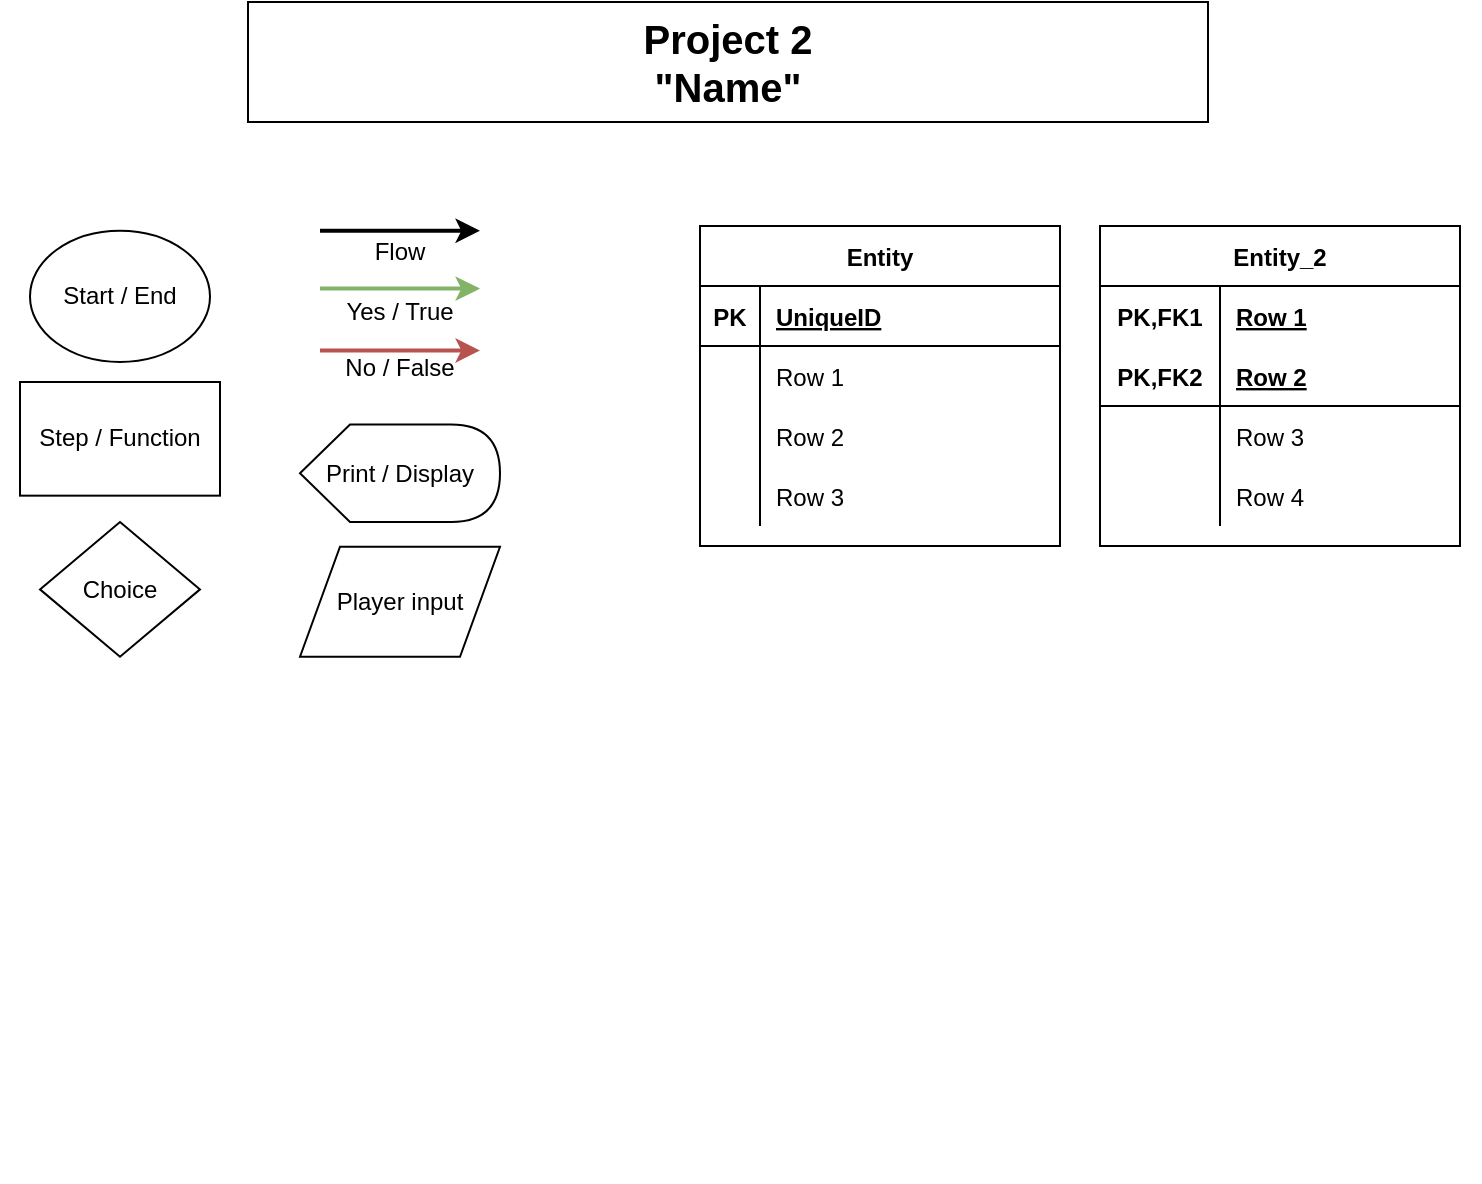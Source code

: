 <mxfile version="13.6.2" type="device" pages="2"><diagram id="J9-rcBfEQGX09gcnp4mj" name="Login"><mxGraphModel dx="1264" dy="627" grid="1" gridSize="10" guides="1" tooltips="1" connect="1" arrows="1" fold="1" page="1" pageScale="1" pageWidth="827" pageHeight="1169" math="0" shadow="0"><root><mxCell id="0"/><mxCell id="1" parent="0"/><mxCell id="VCnG5QMiHwZn5JotL2Vl-1" value="" style="group" parent="1" vertex="1" connectable="0"><mxGeometry x="50" y="80" width="740" height="520" as="geometry"/></mxCell><mxCell id="VCnG5QMiHwZn5JotL2Vl-4" value="Start / End" style="ellipse;whiteSpace=wrap;html=1;" parent="VCnG5QMiHwZn5JotL2Vl-1" vertex="1"><mxGeometry x="15" y="44.4" width="90" height="65.6" as="geometry"/></mxCell><mxCell id="VCnG5QMiHwZn5JotL2Vl-5" value="Step / Function" style="rounded=0;whiteSpace=wrap;html=1;" parent="VCnG5QMiHwZn5JotL2Vl-1" vertex="1"><mxGeometry x="10" y="120.0" width="100" height="56.83" as="geometry"/></mxCell><mxCell id="VCnG5QMiHwZn5JotL2Vl-6" value="Choice" style="rhombus;whiteSpace=wrap;html=1;" parent="VCnG5QMiHwZn5JotL2Vl-1" vertex="1"><mxGeometry x="20" y="190.003" width="80" height="67.378" as="geometry"/></mxCell><mxCell id="VCnG5QMiHwZn5JotL2Vl-7" value="" style="endArrow=classic;html=1;strokeWidth=2;" parent="VCnG5QMiHwZn5JotL2Vl-1" edge="1"><mxGeometry width="50" height="50" relative="1" as="geometry"><mxPoint x="160" y="44.398" as="sourcePoint"/><mxPoint x="240" y="44.398" as="targetPoint"/></mxGeometry></mxCell><mxCell id="VCnG5QMiHwZn5JotL2Vl-8" value="" style="endArrow=classic;html=1;strokeWidth=2;fillColor=#d5e8d4;strokeColor=#82b366;" parent="VCnG5QMiHwZn5JotL2Vl-1" edge="1"><mxGeometry width="50" height="50" relative="1" as="geometry"><mxPoint x="160" y="73.3" as="sourcePoint"/><mxPoint x="240" y="73.3" as="targetPoint"/></mxGeometry></mxCell><mxCell id="VCnG5QMiHwZn5JotL2Vl-9" value="" style="endArrow=classic;html=1;strokeWidth=2;fillColor=#f8cecc;strokeColor=#b85450;" parent="VCnG5QMiHwZn5JotL2Vl-1" edge="1"><mxGeometry width="50" height="50" relative="1" as="geometry"><mxPoint x="160" y="104.203" as="sourcePoint"/><mxPoint x="240" y="104.203" as="targetPoint"/></mxGeometry></mxCell><mxCell id="VCnG5QMiHwZn5JotL2Vl-10" value="Flow" style="text;html=1;strokeColor=none;fillColor=none;align=center;verticalAlign=middle;whiteSpace=wrap;rounded=0;" parent="VCnG5QMiHwZn5JotL2Vl-1" vertex="1"><mxGeometry x="160" y="46.41" width="80" height="16.95" as="geometry"/></mxCell><mxCell id="VCnG5QMiHwZn5JotL2Vl-11" value="Yes / True" style="text;html=1;strokeColor=none;fillColor=none;align=center;verticalAlign=middle;whiteSpace=wrap;rounded=0;" parent="VCnG5QMiHwZn5JotL2Vl-1" vertex="1"><mxGeometry x="160" y="73.41" width="80" height="23.84" as="geometry"/></mxCell><mxCell id="VCnG5QMiHwZn5JotL2Vl-12" value="No / False" style="text;html=1;strokeColor=none;fillColor=none;align=center;verticalAlign=middle;whiteSpace=wrap;rounded=0;" parent="VCnG5QMiHwZn5JotL2Vl-1" vertex="1"><mxGeometry x="160" y="104.41" width="80" height="17.74" as="geometry"/></mxCell><mxCell id="VCnG5QMiHwZn5JotL2Vl-14" value="Print / Display" style="shape=display;whiteSpace=wrap;html=1;strokeColor=#000000;" parent="VCnG5QMiHwZn5JotL2Vl-1" vertex="1"><mxGeometry x="150" y="141.22" width="100" height="48.78" as="geometry"/></mxCell><mxCell id="VCnG5QMiHwZn5JotL2Vl-15" value="Player input" style="shape=parallelogram;perimeter=parallelogramPerimeter;whiteSpace=wrap;html=1;strokeColor=#000000;" parent="VCnG5QMiHwZn5JotL2Vl-1" vertex="1"><mxGeometry x="150" y="202.38" width="100" height="55" as="geometry"/></mxCell><mxCell id="YUYwh50hMnzE2U0lZQsD-1" value="Entity" style="shape=table;startSize=30;container=1;collapsible=1;childLayout=tableLayout;fixedRows=1;rowLines=0;fontStyle=1;align=center;resizeLast=1;shadow=0;" vertex="1" parent="VCnG5QMiHwZn5JotL2Vl-1"><mxGeometry x="350" y="42" width="180" height="160" as="geometry"/></mxCell><mxCell id="YUYwh50hMnzE2U0lZQsD-2" value="" style="shape=partialRectangle;collapsible=0;dropTarget=0;pointerEvents=0;fillColor=none;top=0;left=0;bottom=1;right=0;points=[[0,0.5],[1,0.5]];portConstraint=eastwest;" vertex="1" parent="YUYwh50hMnzE2U0lZQsD-1"><mxGeometry y="30" width="180" height="30" as="geometry"/></mxCell><mxCell id="YUYwh50hMnzE2U0lZQsD-3" value="PK" style="shape=partialRectangle;connectable=0;fillColor=none;top=0;left=0;bottom=0;right=0;fontStyle=1;overflow=hidden;" vertex="1" parent="YUYwh50hMnzE2U0lZQsD-2"><mxGeometry width="30" height="30" as="geometry"/></mxCell><mxCell id="YUYwh50hMnzE2U0lZQsD-4" value="UniqueID" style="shape=partialRectangle;connectable=0;fillColor=none;top=0;left=0;bottom=0;right=0;align=left;spacingLeft=6;fontStyle=5;overflow=hidden;" vertex="1" parent="YUYwh50hMnzE2U0lZQsD-2"><mxGeometry x="30" width="150" height="30" as="geometry"/></mxCell><mxCell id="YUYwh50hMnzE2U0lZQsD-5" value="" style="shape=partialRectangle;collapsible=0;dropTarget=0;pointerEvents=0;fillColor=none;top=0;left=0;bottom=0;right=0;points=[[0,0.5],[1,0.5]];portConstraint=eastwest;" vertex="1" parent="YUYwh50hMnzE2U0lZQsD-1"><mxGeometry y="60" width="180" height="30" as="geometry"/></mxCell><mxCell id="YUYwh50hMnzE2U0lZQsD-6" value="" style="shape=partialRectangle;connectable=0;fillColor=none;top=0;left=0;bottom=0;right=0;editable=1;overflow=hidden;" vertex="1" parent="YUYwh50hMnzE2U0lZQsD-5"><mxGeometry width="30" height="30" as="geometry"/></mxCell><mxCell id="YUYwh50hMnzE2U0lZQsD-7" value="Row 1" style="shape=partialRectangle;connectable=0;fillColor=none;top=0;left=0;bottom=0;right=0;align=left;spacingLeft=6;overflow=hidden;" vertex="1" parent="YUYwh50hMnzE2U0lZQsD-5"><mxGeometry x="30" width="150" height="30" as="geometry"/></mxCell><mxCell id="YUYwh50hMnzE2U0lZQsD-8" value="" style="shape=partialRectangle;collapsible=0;dropTarget=0;pointerEvents=0;fillColor=none;top=0;left=0;bottom=0;right=0;points=[[0,0.5],[1,0.5]];portConstraint=eastwest;" vertex="1" parent="YUYwh50hMnzE2U0lZQsD-1"><mxGeometry y="90" width="180" height="30" as="geometry"/></mxCell><mxCell id="YUYwh50hMnzE2U0lZQsD-9" value="" style="shape=partialRectangle;connectable=0;fillColor=none;top=0;left=0;bottom=0;right=0;editable=1;overflow=hidden;" vertex="1" parent="YUYwh50hMnzE2U0lZQsD-8"><mxGeometry width="30" height="30" as="geometry"/></mxCell><mxCell id="YUYwh50hMnzE2U0lZQsD-10" value="Row 2" style="shape=partialRectangle;connectable=0;fillColor=none;top=0;left=0;bottom=0;right=0;align=left;spacingLeft=6;overflow=hidden;" vertex="1" parent="YUYwh50hMnzE2U0lZQsD-8"><mxGeometry x="30" width="150" height="30" as="geometry"/></mxCell><mxCell id="YUYwh50hMnzE2U0lZQsD-11" value="" style="shape=partialRectangle;collapsible=0;dropTarget=0;pointerEvents=0;fillColor=none;top=0;left=0;bottom=0;right=0;points=[[0,0.5],[1,0.5]];portConstraint=eastwest;" vertex="1" parent="YUYwh50hMnzE2U0lZQsD-1"><mxGeometry y="120" width="180" height="30" as="geometry"/></mxCell><mxCell id="YUYwh50hMnzE2U0lZQsD-12" value="" style="shape=partialRectangle;connectable=0;fillColor=none;top=0;left=0;bottom=0;right=0;editable=1;overflow=hidden;" vertex="1" parent="YUYwh50hMnzE2U0lZQsD-11"><mxGeometry width="30" height="30" as="geometry"/></mxCell><mxCell id="YUYwh50hMnzE2U0lZQsD-13" value="Row 3" style="shape=partialRectangle;connectable=0;fillColor=none;top=0;left=0;bottom=0;right=0;align=left;spacingLeft=6;overflow=hidden;" vertex="1" parent="YUYwh50hMnzE2U0lZQsD-11"><mxGeometry x="30" width="150" height="30" as="geometry"/></mxCell><mxCell id="YUYwh50hMnzE2U0lZQsD-14" value="Entity_2" style="shape=table;startSize=30;container=1;collapsible=1;childLayout=tableLayout;fixedRows=1;rowLines=0;fontStyle=1;align=center;resizeLast=1;shadow=0;" vertex="1" parent="VCnG5QMiHwZn5JotL2Vl-1"><mxGeometry x="550" y="42" width="180" height="160" as="geometry"/></mxCell><mxCell id="YUYwh50hMnzE2U0lZQsD-15" value="" style="shape=partialRectangle;collapsible=0;dropTarget=0;pointerEvents=0;fillColor=none;top=0;left=0;bottom=0;right=0;points=[[0,0.5],[1,0.5]];portConstraint=eastwest;" vertex="1" parent="YUYwh50hMnzE2U0lZQsD-14"><mxGeometry y="30" width="180" height="30" as="geometry"/></mxCell><mxCell id="YUYwh50hMnzE2U0lZQsD-16" value="PK,FK1" style="shape=partialRectangle;connectable=0;fillColor=none;top=0;left=0;bottom=0;right=0;fontStyle=1;overflow=hidden;" vertex="1" parent="YUYwh50hMnzE2U0lZQsD-15"><mxGeometry width="60" height="30" as="geometry"/></mxCell><mxCell id="YUYwh50hMnzE2U0lZQsD-17" value="Row 1" style="shape=partialRectangle;connectable=0;fillColor=none;top=0;left=0;bottom=0;right=0;align=left;spacingLeft=6;fontStyle=5;overflow=hidden;" vertex="1" parent="YUYwh50hMnzE2U0lZQsD-15"><mxGeometry x="60" width="120" height="30" as="geometry"/></mxCell><mxCell id="YUYwh50hMnzE2U0lZQsD-18" value="" style="shape=partialRectangle;collapsible=0;dropTarget=0;pointerEvents=0;fillColor=none;top=0;left=0;bottom=1;right=0;points=[[0,0.5],[1,0.5]];portConstraint=eastwest;" vertex="1" parent="YUYwh50hMnzE2U0lZQsD-14"><mxGeometry y="60" width="180" height="30" as="geometry"/></mxCell><mxCell id="YUYwh50hMnzE2U0lZQsD-19" value="PK,FK2" style="shape=partialRectangle;connectable=0;fillColor=none;top=0;left=0;bottom=0;right=0;fontStyle=1;overflow=hidden;" vertex="1" parent="YUYwh50hMnzE2U0lZQsD-18"><mxGeometry width="60" height="30" as="geometry"/></mxCell><mxCell id="YUYwh50hMnzE2U0lZQsD-20" value="Row 2" style="shape=partialRectangle;connectable=0;fillColor=none;top=0;left=0;bottom=0;right=0;align=left;spacingLeft=6;fontStyle=5;overflow=hidden;" vertex="1" parent="YUYwh50hMnzE2U0lZQsD-18"><mxGeometry x="60" width="120" height="30" as="geometry"/></mxCell><mxCell id="YUYwh50hMnzE2U0lZQsD-21" value="" style="shape=partialRectangle;collapsible=0;dropTarget=0;pointerEvents=0;fillColor=none;top=0;left=0;bottom=0;right=0;points=[[0,0.5],[1,0.5]];portConstraint=eastwest;" vertex="1" parent="YUYwh50hMnzE2U0lZQsD-14"><mxGeometry y="90" width="180" height="30" as="geometry"/></mxCell><mxCell id="YUYwh50hMnzE2U0lZQsD-22" value="" style="shape=partialRectangle;connectable=0;fillColor=none;top=0;left=0;bottom=0;right=0;editable=1;overflow=hidden;" vertex="1" parent="YUYwh50hMnzE2U0lZQsD-21"><mxGeometry width="60" height="30" as="geometry"/></mxCell><mxCell id="YUYwh50hMnzE2U0lZQsD-23" value="Row 3" style="shape=partialRectangle;connectable=0;fillColor=none;top=0;left=0;bottom=0;right=0;align=left;spacingLeft=6;overflow=hidden;" vertex="1" parent="YUYwh50hMnzE2U0lZQsD-21"><mxGeometry x="60" width="120" height="30" as="geometry"/></mxCell><mxCell id="YUYwh50hMnzE2U0lZQsD-24" value="" style="shape=partialRectangle;collapsible=0;dropTarget=0;pointerEvents=0;fillColor=none;top=0;left=0;bottom=0;right=0;points=[[0,0.5],[1,0.5]];portConstraint=eastwest;" vertex="1" parent="YUYwh50hMnzE2U0lZQsD-14"><mxGeometry y="120" width="180" height="30" as="geometry"/></mxCell><mxCell id="YUYwh50hMnzE2U0lZQsD-25" value="" style="shape=partialRectangle;connectable=0;fillColor=none;top=0;left=0;bottom=0;right=0;editable=1;overflow=hidden;" vertex="1" parent="YUYwh50hMnzE2U0lZQsD-24"><mxGeometry width="60" height="30" as="geometry"/></mxCell><mxCell id="YUYwh50hMnzE2U0lZQsD-26" value="Row 4" style="shape=partialRectangle;connectable=0;fillColor=none;top=0;left=0;bottom=0;right=0;align=left;spacingLeft=6;overflow=hidden;" vertex="1" parent="YUYwh50hMnzE2U0lZQsD-24"><mxGeometry x="60" width="120" height="30" as="geometry"/></mxCell><mxCell id="VCnG5QMiHwZn5JotL2Vl-16" value="&lt;b style=&quot;font-size: 20px&quot;&gt;Project 2&lt;br&gt;&quot;Name&quot;&lt;br&gt;&lt;/b&gt;" style="rounded=0;whiteSpace=wrap;html=1;" parent="1" vertex="1"><mxGeometry x="174" y="10" width="480" height="60" as="geometry"/></mxCell></root></mxGraphModel></diagram><diagram id="lSAOQ2Bn5s6fEelXwmq6" name="Database"><mxGraphModel dx="1278" dy="641" grid="1" gridSize="10" guides="1" tooltips="1" connect="1" arrows="1" fold="1" page="1" pageScale="1" pageWidth="827" pageHeight="1169" math="0" shadow="0"><root><mxCell id="LmH7vjZOrNRtvjRKLYnd-0"/><mxCell id="LmH7vjZOrNRtvjRKLYnd-1" parent="LmH7vjZOrNRtvjRKLYnd-0"/><mxCell id="Ud4TdO5jimc6rSTcdH_G-0" value="&lt;b style=&quot;font-size: 20px&quot;&gt;Database&lt;br&gt;&lt;/b&gt;" style="rounded=0;whiteSpace=wrap;html=1;" vertex="1" parent="LmH7vjZOrNRtvjRKLYnd-1"><mxGeometry x="600" y="10" width="480" height="60" as="geometry"/></mxCell><mxCell id="Ud4TdO5jimc6rSTcdH_G-14" value="user" style="shape=table;startSize=30;container=1;collapsible=1;childLayout=tableLayout;fixedRows=1;rowLines=0;fontStyle=1;align=center;resizeLast=1;shadow=0;fillColor=#dae8fc;strokeColor=#6c8ebf;" vertex="1" parent="LmH7vjZOrNRtvjRKLYnd-1"><mxGeometry x="740" y="120" width="180" height="190" as="geometry"/></mxCell><mxCell id="Ud4TdO5jimc6rSTcdH_G-15" value="" style="shape=partialRectangle;collapsible=0;dropTarget=0;pointerEvents=0;fillColor=none;top=0;left=0;bottom=0;right=0;points=[[0,0.5],[1,0.5]];portConstraint=eastwest;shadow=0;" vertex="1" parent="Ud4TdO5jimc6rSTcdH_G-14"><mxGeometry y="30" width="180" height="30" as="geometry"/></mxCell><mxCell id="Ud4TdO5jimc6rSTcdH_G-16" value="PK" style="shape=partialRectangle;connectable=0;fillColor=none;top=0;left=0;bottom=0;right=0;fontStyle=1;overflow=hidden;shadow=0;" vertex="1" parent="Ud4TdO5jimc6rSTcdH_G-15"><mxGeometry width="60" height="30" as="geometry"/></mxCell><mxCell id="Ud4TdO5jimc6rSTcdH_G-17" value="user_id" style="shape=partialRectangle;connectable=0;fillColor=none;top=0;left=0;bottom=0;right=0;align=left;spacingLeft=6;fontStyle=5;overflow=hidden;shadow=0;" vertex="1" parent="Ud4TdO5jimc6rSTcdH_G-15"><mxGeometry x="60" width="120" height="30" as="geometry"/></mxCell><mxCell id="Ud4TdO5jimc6rSTcdH_G-18" value="" style="shape=partialRectangle;collapsible=0;dropTarget=0;pointerEvents=0;fillColor=none;top=0;left=0;bottom=1;right=0;points=[[0,0.5],[1,0.5]];portConstraint=eastwest;shadow=0;" vertex="1" parent="Ud4TdO5jimc6rSTcdH_G-14"><mxGeometry y="60" width="180" height="30" as="geometry"/></mxCell><mxCell id="Ud4TdO5jimc6rSTcdH_G-19" value="FK1" style="shape=partialRectangle;connectable=0;fillColor=#f8cecc;top=0;left=0;bottom=0;right=0;fontStyle=1;overflow=hidden;strokeColor=#b85450;shadow=0;" vertex="1" parent="Ud4TdO5jimc6rSTcdH_G-18"><mxGeometry width="60" height="30" as="geometry"/></mxCell><mxCell id="Ud4TdO5jimc6rSTcdH_G-20" value="fk_login_id" style="shape=partialRectangle;connectable=0;fillColor=#f8cecc;top=0;left=0;bottom=0;right=0;align=left;spacingLeft=6;fontStyle=5;overflow=hidden;strokeColor=#b85450;shadow=0;" vertex="1" parent="Ud4TdO5jimc6rSTcdH_G-18"><mxGeometry x="60" width="120" height="30" as="geometry"/></mxCell><mxCell id="Ud4TdO5jimc6rSTcdH_G-21" value="" style="shape=partialRectangle;collapsible=0;dropTarget=0;pointerEvents=0;fillColor=none;top=0;left=0;bottom=0;right=0;points=[[0,0.5],[1,0.5]];portConstraint=eastwest;shadow=0;" vertex="1" parent="Ud4TdO5jimc6rSTcdH_G-14"><mxGeometry y="90" width="180" height="30" as="geometry"/></mxCell><mxCell id="Ud4TdO5jimc6rSTcdH_G-22" value="" style="shape=partialRectangle;connectable=0;fillColor=none;top=0;left=0;bottom=0;right=0;editable=1;overflow=hidden;shadow=0;" vertex="1" parent="Ud4TdO5jimc6rSTcdH_G-21"><mxGeometry width="60" height="30" as="geometry"/></mxCell><mxCell id="Ud4TdO5jimc6rSTcdH_G-23" value="name" style="shape=partialRectangle;connectable=0;fillColor=none;top=0;left=0;bottom=0;right=0;align=left;spacingLeft=6;overflow=hidden;shadow=0;" vertex="1" parent="Ud4TdO5jimc6rSTcdH_G-21"><mxGeometry x="60" width="120" height="30" as="geometry"/></mxCell><mxCell id="Ud4TdO5jimc6rSTcdH_G-54" value="" style="shape=partialRectangle;collapsible=0;dropTarget=0;pointerEvents=0;fillColor=none;top=0;left=0;bottom=0;right=0;points=[[0,0.5],[1,0.5]];portConstraint=eastwest;shadow=0;" vertex="1" parent="Ud4TdO5jimc6rSTcdH_G-14"><mxGeometry y="120" width="180" height="30" as="geometry"/></mxCell><mxCell id="Ud4TdO5jimc6rSTcdH_G-55" value="" style="shape=partialRectangle;connectable=0;fillColor=none;top=0;left=0;bottom=0;right=0;editable=1;overflow=hidden;shadow=0;" vertex="1" parent="Ud4TdO5jimc6rSTcdH_G-54"><mxGeometry width="60" height="30" as="geometry"/></mxCell><mxCell id="Ud4TdO5jimc6rSTcdH_G-56" value="position" style="shape=partialRectangle;connectable=0;fillColor=none;top=0;left=0;bottom=0;right=0;align=left;spacingLeft=6;overflow=hidden;shadow=0;" vertex="1" parent="Ud4TdO5jimc6rSTcdH_G-54"><mxGeometry x="60" width="120" height="30" as="geometry"/></mxCell><mxCell id="Ud4TdO5jimc6rSTcdH_G-58" value="" style="shape=partialRectangle;collapsible=0;dropTarget=0;pointerEvents=0;fillColor=none;top=0;left=0;bottom=0;right=0;points=[[0,0.5],[1,0.5]];portConstraint=eastwest;shadow=0;" vertex="1" parent="Ud4TdO5jimc6rSTcdH_G-14"><mxGeometry y="150" width="180" height="30" as="geometry"/></mxCell><mxCell id="Ud4TdO5jimc6rSTcdH_G-59" value="" style="shape=partialRectangle;connectable=0;fillColor=none;top=0;left=0;bottom=0;right=0;editable=1;overflow=hidden;shadow=0;" vertex="1" parent="Ud4TdO5jimc6rSTcdH_G-58"><mxGeometry width="60" height="30" as="geometry"/></mxCell><mxCell id="Ud4TdO5jimc6rSTcdH_G-60" value="health" style="shape=partialRectangle;connectable=0;fillColor=none;top=0;left=0;bottom=0;right=0;align=left;spacingLeft=6;overflow=hidden;shadow=0;" vertex="1" parent="Ud4TdO5jimc6rSTcdH_G-58"><mxGeometry x="60" width="120" height="30" as="geometry"/></mxCell><mxCell id="Ud4TdO5jimc6rSTcdH_G-42" style="edgeStyle=orthogonalEdgeStyle;orthogonalLoop=1;jettySize=auto;html=1;entryX=0;entryY=0.5;entryDx=0;entryDy=0;endArrow=none;endFill=0;rounded=0;exitX=1;exitY=0.5;exitDx=0;exitDy=0;shadow=0;" edge="1" parent="LmH7vjZOrNRtvjRKLYnd-1" source="Ud4TdO5jimc6rSTcdH_G-2" target="Ud4TdO5jimc6rSTcdH_G-18"><mxGeometry relative="1" as="geometry"><mxPoint x="600" y="165" as="sourcePoint"/><Array as="points"><mxPoint x="680" y="165"/><mxPoint x="680" y="195"/></Array></mxGeometry></mxCell><mxCell id="Ud4TdO5jimc6rSTcdH_G-1" value="login" style="shape=table;startSize=30;container=1;collapsible=1;childLayout=tableLayout;fixedRows=1;rowLines=0;fontStyle=1;align=center;resizeLast=1;shadow=0;fillColor=#dae8fc;strokeColor=#6c8ebf;" vertex="1" parent="LmH7vjZOrNRtvjRKLYnd-1"><mxGeometry x="380" y="120" width="180" height="160" as="geometry"/></mxCell><mxCell id="Ud4TdO5jimc6rSTcdH_G-2" value="" style="shape=partialRectangle;collapsible=0;dropTarget=0;pointerEvents=0;fillColor=none;top=0;left=0;bottom=1;right=0;points=[[0,0.5],[1,0.5]];portConstraint=eastwest;shadow=0;" vertex="1" parent="Ud4TdO5jimc6rSTcdH_G-1"><mxGeometry y="30" width="180" height="30" as="geometry"/></mxCell><mxCell id="Ud4TdO5jimc6rSTcdH_G-3" value="PK" style="shape=partialRectangle;connectable=0;fillColor=#f8cecc;top=0;left=0;bottom=0;right=0;fontStyle=1;overflow=hidden;strokeColor=#b85450;shadow=0;" vertex="1" parent="Ud4TdO5jimc6rSTcdH_G-2"><mxGeometry width="30" height="30" as="geometry"/></mxCell><mxCell id="Ud4TdO5jimc6rSTcdH_G-4" value="login_id" style="shape=partialRectangle;connectable=0;fillColor=#f8cecc;top=0;left=0;bottom=0;right=0;align=left;spacingLeft=6;fontStyle=5;overflow=hidden;strokeColor=#b85450;shadow=0;" vertex="1" parent="Ud4TdO5jimc6rSTcdH_G-2"><mxGeometry x="30" width="150" height="30" as="geometry"/></mxCell><mxCell id="Ud4TdO5jimc6rSTcdH_G-5" value="" style="shape=partialRectangle;collapsible=0;dropTarget=0;pointerEvents=0;fillColor=none;top=0;left=0;bottom=0;right=0;points=[[0,0.5],[1,0.5]];portConstraint=eastwest;shadow=0;" vertex="1" parent="Ud4TdO5jimc6rSTcdH_G-1"><mxGeometry y="60" width="180" height="30" as="geometry"/></mxCell><mxCell id="Ud4TdO5jimc6rSTcdH_G-6" value="" style="shape=partialRectangle;connectable=0;fillColor=none;top=0;left=0;bottom=0;right=0;editable=1;overflow=hidden;shadow=0;" vertex="1" parent="Ud4TdO5jimc6rSTcdH_G-5"><mxGeometry width="30" height="30" as="geometry"/></mxCell><mxCell id="Ud4TdO5jimc6rSTcdH_G-7" value="username" style="shape=partialRectangle;connectable=0;fillColor=none;top=0;left=0;bottom=0;right=0;align=left;spacingLeft=6;overflow=hidden;shadow=0;" vertex="1" parent="Ud4TdO5jimc6rSTcdH_G-5"><mxGeometry x="30" width="150" height="30" as="geometry"/></mxCell><mxCell id="Ud4TdO5jimc6rSTcdH_G-8" value="" style="shape=partialRectangle;collapsible=0;dropTarget=0;pointerEvents=0;fillColor=none;top=0;left=0;bottom=0;right=0;points=[[0,0.5],[1,0.5]];portConstraint=eastwest;shadow=0;" vertex="1" parent="Ud4TdO5jimc6rSTcdH_G-1"><mxGeometry y="90" width="180" height="30" as="geometry"/></mxCell><mxCell id="Ud4TdO5jimc6rSTcdH_G-9" value="" style="shape=partialRectangle;connectable=0;fillColor=none;top=0;left=0;bottom=0;right=0;editable=1;overflow=hidden;shadow=0;" vertex="1" parent="Ud4TdO5jimc6rSTcdH_G-8"><mxGeometry width="30" height="30" as="geometry"/></mxCell><mxCell id="Ud4TdO5jimc6rSTcdH_G-10" value="password" style="shape=partialRectangle;connectable=0;fillColor=none;top=0;left=0;bottom=0;right=0;align=left;spacingLeft=6;overflow=hidden;shadow=0;" vertex="1" parent="Ud4TdO5jimc6rSTcdH_G-8"><mxGeometry x="30" width="150" height="30" as="geometry"/></mxCell><mxCell id="Ud4TdO5jimc6rSTcdH_G-11" value="" style="shape=partialRectangle;collapsible=0;dropTarget=0;pointerEvents=0;fillColor=none;top=0;left=0;bottom=0;right=0;points=[[0,0.5],[1,0.5]];portConstraint=eastwest;shadow=0;" vertex="1" parent="Ud4TdO5jimc6rSTcdH_G-1"><mxGeometry y="120" width="180" height="30" as="geometry"/></mxCell><mxCell id="Ud4TdO5jimc6rSTcdH_G-12" value="" style="shape=partialRectangle;connectable=0;fillColor=none;top=0;left=0;bottom=0;right=0;editable=1;overflow=hidden;shadow=0;" vertex="1" parent="Ud4TdO5jimc6rSTcdH_G-11"><mxGeometry width="30" height="30" as="geometry"/></mxCell><mxCell id="Ud4TdO5jimc6rSTcdH_G-13" value="salt" style="shape=partialRectangle;connectable=0;fillColor=none;top=0;left=0;bottom=0;right=0;align=left;spacingLeft=6;overflow=hidden;shadow=0;" vertex="1" parent="Ud4TdO5jimc6rSTcdH_G-11"><mxGeometry x="30" width="150" height="30" as="geometry"/></mxCell><mxCell id="Ud4TdO5jimc6rSTcdH_G-76" value="user_object" style="shape=table;startSize=30;container=1;collapsible=1;childLayout=tableLayout;fixedRows=1;rowLines=0;fontStyle=1;align=center;resizeLast=1;shadow=0;fillColor=#dae8fc;strokeColor=#6c8ebf;" vertex="1" parent="LmH7vjZOrNRtvjRKLYnd-1"><mxGeometry x="1040" y="120" width="180" height="100" as="geometry"/></mxCell><mxCell id="Ud4TdO5jimc6rSTcdH_G-80" value="" style="shape=partialRectangle;collapsible=0;dropTarget=0;pointerEvents=0;fillColor=none;top=0;left=0;bottom=1;right=0;points=[[0,0.5],[1,0.5]];portConstraint=eastwest;shadow=0;" vertex="1" parent="Ud4TdO5jimc6rSTcdH_G-76"><mxGeometry y="30" width="180" height="30" as="geometry"/></mxCell><mxCell id="Ud4TdO5jimc6rSTcdH_G-81" value="FK1" style="shape=partialRectangle;connectable=0;fillColor=#f8cecc;top=0;left=0;bottom=0;right=0;fontStyle=1;overflow=hidden;strokeColor=#b85450;shadow=0;" vertex="1" parent="Ud4TdO5jimc6rSTcdH_G-80"><mxGeometry width="60" height="30" as="geometry"/></mxCell><mxCell id="Ud4TdO5jimc6rSTcdH_G-82" value="fk_user_id" style="shape=partialRectangle;connectable=0;fillColor=#f8cecc;top=0;left=0;bottom=0;right=0;align=left;spacingLeft=6;fontStyle=5;overflow=hidden;strokeColor=#b85450;shadow=0;" vertex="1" parent="Ud4TdO5jimc6rSTcdH_G-80"><mxGeometry x="60" width="120" height="30" as="geometry"/></mxCell><mxCell id="Ud4TdO5jimc6rSTcdH_G-103" value="" style="shape=partialRectangle;collapsible=0;dropTarget=0;pointerEvents=0;fillColor=none;top=0;left=0;bottom=1;right=0;points=[[0,0.5],[1,0.5]];portConstraint=eastwest;shadow=0;" vertex="1" parent="Ud4TdO5jimc6rSTcdH_G-76"><mxGeometry y="60" width="180" height="30" as="geometry"/></mxCell><mxCell id="Ud4TdO5jimc6rSTcdH_G-104" value="FK2" style="shape=partialRectangle;connectable=0;fillColor=#f8cecc;top=0;left=0;bottom=0;right=0;fontStyle=1;overflow=hidden;strokeColor=#b85450;shadow=0;" vertex="1" parent="Ud4TdO5jimc6rSTcdH_G-103"><mxGeometry width="60" height="30" as="geometry"/></mxCell><mxCell id="Ud4TdO5jimc6rSTcdH_G-105" value="fk_object_id" style="shape=partialRectangle;connectable=0;fillColor=#f8cecc;top=0;left=0;bottom=0;right=0;align=left;spacingLeft=6;fontStyle=5;overflow=hidden;strokeColor=#b85450;shadow=0;" vertex="1" parent="Ud4TdO5jimc6rSTcdH_G-103"><mxGeometry x="60" width="120" height="30" as="geometry"/></mxCell><mxCell id="Ud4TdO5jimc6rSTcdH_G-92" style="edgeStyle=orthogonalEdgeStyle;rounded=0;orthogonalLoop=1;jettySize=auto;html=1;exitX=1;exitY=0.5;exitDx=0;exitDy=0;entryX=0;entryY=0.5;entryDx=0;entryDy=0;shadow=0;endArrow=none;endFill=0;strokeWidth=1;" edge="1" parent="LmH7vjZOrNRtvjRKLYnd-1" source="Ud4TdO5jimc6rSTcdH_G-15" target="Ud4TdO5jimc6rSTcdH_G-80"><mxGeometry relative="1" as="geometry"/></mxCell><mxCell id="Ud4TdO5jimc6rSTcdH_G-122" value="object" style="shape=table;startSize=30;container=1;collapsible=1;childLayout=tableLayout;fixedRows=1;rowLines=0;fontStyle=1;align=center;resizeLast=1;shadow=0;fillColor=#dae8fc;strokeColor=#6c8ebf;" vertex="1" parent="LmH7vjZOrNRtvjRKLYnd-1"><mxGeometry x="1360" y="120" width="180" height="100" as="geometry"/></mxCell><mxCell id="Ud4TdO5jimc6rSTcdH_G-126" value="" style="shape=partialRectangle;collapsible=0;dropTarget=0;pointerEvents=0;fillColor=none;top=0;left=0;bottom=1;right=0;points=[[0,0.5],[1,0.5]];portConstraint=eastwest;shadow=0;" vertex="1" parent="Ud4TdO5jimc6rSTcdH_G-122"><mxGeometry y="30" width="180" height="30" as="geometry"/></mxCell><mxCell id="Ud4TdO5jimc6rSTcdH_G-127" value="PK" style="shape=partialRectangle;connectable=0;fillColor=#f8cecc;top=0;left=0;bottom=0;right=0;fontStyle=1;overflow=hidden;strokeColor=#b85450;shadow=0;" vertex="1" parent="Ud4TdO5jimc6rSTcdH_G-126"><mxGeometry width="60" height="30" as="geometry"/></mxCell><mxCell id="Ud4TdO5jimc6rSTcdH_G-128" value="object_id" style="shape=partialRectangle;connectable=0;fillColor=#f8cecc;top=0;left=0;bottom=0;right=0;align=left;spacingLeft=6;fontStyle=5;overflow=hidden;strokeColor=#b85450;shadow=0;" vertex="1" parent="Ud4TdO5jimc6rSTcdH_G-126"><mxGeometry x="60" width="120" height="30" as="geometry"/></mxCell><mxCell id="Ud4TdO5jimc6rSTcdH_G-129" value="" style="shape=partialRectangle;collapsible=0;dropTarget=0;pointerEvents=0;fillColor=none;top=0;left=0;bottom=0;right=0;points=[[0,0.5],[1,0.5]];portConstraint=eastwest;shadow=0;" vertex="1" parent="Ud4TdO5jimc6rSTcdH_G-122"><mxGeometry y="60" width="180" height="30" as="geometry"/></mxCell><mxCell id="Ud4TdO5jimc6rSTcdH_G-130" value="" style="shape=partialRectangle;connectable=0;fillColor=none;top=0;left=0;bottom=0;right=0;editable=1;overflow=hidden;shadow=0;" vertex="1" parent="Ud4TdO5jimc6rSTcdH_G-129"><mxGeometry width="60" height="30" as="geometry"/></mxCell><mxCell id="Ud4TdO5jimc6rSTcdH_G-131" value="name" style="shape=partialRectangle;connectable=0;fillColor=none;top=0;left=0;bottom=0;right=0;align=left;spacingLeft=6;overflow=hidden;shadow=0;" vertex="1" parent="Ud4TdO5jimc6rSTcdH_G-129"><mxGeometry x="60" width="120" height="30" as="geometry"/></mxCell><mxCell id="Ud4TdO5jimc6rSTcdH_G-138" style="edgeStyle=orthogonalEdgeStyle;rounded=0;orthogonalLoop=1;jettySize=auto;html=1;exitX=1;exitY=0.5;exitDx=0;exitDy=0;entryX=0;entryY=0.5;entryDx=0;entryDy=0;shadow=0;endArrow=none;endFill=0;strokeWidth=1;" edge="1" parent="LmH7vjZOrNRtvjRKLYnd-1" source="Ud4TdO5jimc6rSTcdH_G-103" target="Ud4TdO5jimc6rSTcdH_G-126"><mxGeometry relative="1" as="geometry"/></mxCell><mxCell id="LsHWUidnrq672FOqhZL1-0" value="1-N" style="text;strokeColor=none;fillColor=none;spacingLeft=4;spacingRight=4;overflow=hidden;rotatable=0;points=[[0,0.5],[1,0.5]];portConstraint=eastwest;fontSize=12;shadow=0;fontStyle=2" vertex="1" parent="LmH7vjZOrNRtvjRKLYnd-1"><mxGeometry x="570" y="140" width="40" height="30" as="geometry"/></mxCell><mxCell id="LsHWUidnrq672FOqhZL1-1" value="1-1" style="text;strokeColor=none;fillColor=none;spacingLeft=4;spacingRight=4;overflow=hidden;rotatable=0;points=[[0,0.5],[1,0.5]];portConstraint=eastwest;fontSize=12;shadow=0;fontStyle=2" vertex="1" parent="LmH7vjZOrNRtvjRKLYnd-1"><mxGeometry x="700" y="170" width="40" height="30" as="geometry"/></mxCell><mxCell id="LsHWUidnrq672FOqhZL1-2" value="0-N" style="text;strokeColor=none;fillColor=none;spacingLeft=4;spacingRight=4;overflow=hidden;rotatable=0;points=[[0,0.5],[1,0.5]];portConstraint=eastwest;fontSize=12;shadow=0;fontStyle=2" vertex="1" parent="LmH7vjZOrNRtvjRKLYnd-1"><mxGeometry x="920" y="140" width="40" height="30" as="geometry"/></mxCell><mxCell id="LsHWUidnrq672FOqhZL1-3" value="1-1" style="text;strokeColor=none;fillColor=none;spacingLeft=4;spacingRight=4;overflow=hidden;rotatable=0;points=[[0,0.5],[1,0.5]];portConstraint=eastwest;fontSize=12;shadow=0;fontStyle=2" vertex="1" parent="LmH7vjZOrNRtvjRKLYnd-1"><mxGeometry x="1000" y="140" width="40" height="30" as="geometry"/></mxCell><mxCell id="LsHWUidnrq672FOqhZL1-4" value="1-1" style="text;strokeColor=none;fillColor=none;spacingLeft=4;spacingRight=4;overflow=hidden;rotatable=0;points=[[0,0.5],[1,0.5]];portConstraint=eastwest;fontSize=12;shadow=0;fontStyle=2" vertex="1" parent="LmH7vjZOrNRtvjRKLYnd-1"><mxGeometry x="1221" y="170" width="40" height="30" as="geometry"/></mxCell><mxCell id="LsHWUidnrq672FOqhZL1-5" value="0-N" style="text;strokeColor=none;fillColor=none;spacingLeft=4;spacingRight=4;overflow=hidden;rotatable=0;points=[[0,0.5],[1,0.5]];portConstraint=eastwest;fontSize=12;shadow=0;fontStyle=2" vertex="1" parent="LmH7vjZOrNRtvjRKLYnd-1"><mxGeometry x="1320" y="140" width="40" height="30" as="geometry"/></mxCell></root></mxGraphModel></diagram></mxfile>
